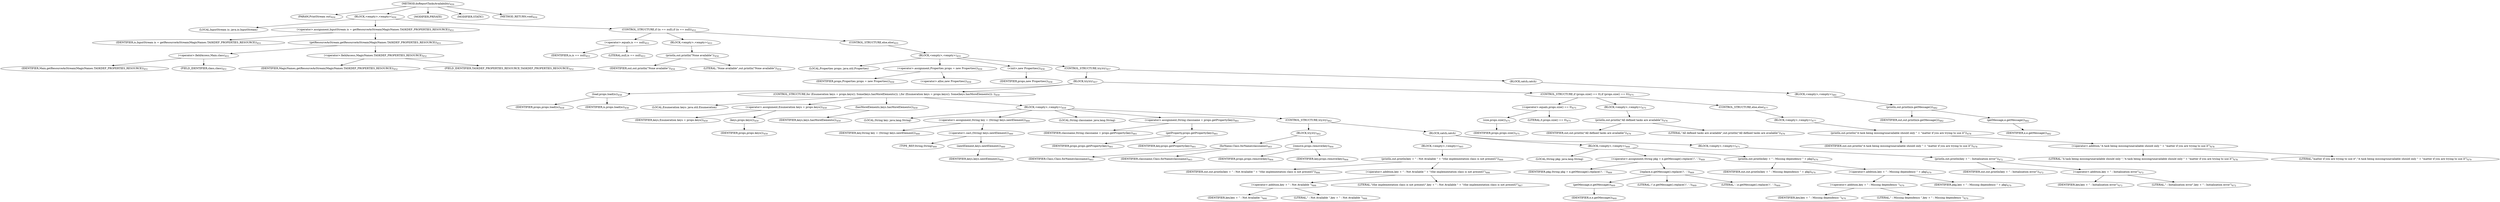 digraph "doReportTasksAvailability" {  
"804" [label = <(METHOD,doReportTasksAvailability)<SUB>450</SUB>> ]
"805" [label = <(PARAM,PrintStream out)<SUB>450</SUB>> ]
"806" [label = <(BLOCK,&lt;empty&gt;,&lt;empty&gt;)<SUB>450</SUB>> ]
"807" [label = <(LOCAL,InputStream is: java.io.InputStream)> ]
"808" [label = <(&lt;operator&gt;.assignment,InputStream is = getResourceAsStream(MagicNames.TASKDEF_PROPERTIES_RESOURCE))<SUB>451</SUB>> ]
"809" [label = <(IDENTIFIER,is,InputStream is = getResourceAsStream(MagicNames.TASKDEF_PROPERTIES_RESOURCE))<SUB>451</SUB>> ]
"810" [label = <(getResourceAsStream,getResourceAsStream(MagicNames.TASKDEF_PROPERTIES_RESOURCE))<SUB>451</SUB>> ]
"811" [label = <(&lt;operator&gt;.fieldAccess,Main.class)<SUB>451</SUB>> ]
"812" [label = <(IDENTIFIER,Main,getResourceAsStream(MagicNames.TASKDEF_PROPERTIES_RESOURCE))<SUB>451</SUB>> ]
"813" [label = <(FIELD_IDENTIFIER,class,class)<SUB>451</SUB>> ]
"814" [label = <(&lt;operator&gt;.fieldAccess,MagicNames.TASKDEF_PROPERTIES_RESOURCE)<SUB>452</SUB>> ]
"815" [label = <(IDENTIFIER,MagicNames,getResourceAsStream(MagicNames.TASKDEF_PROPERTIES_RESOURCE))<SUB>452</SUB>> ]
"816" [label = <(FIELD_IDENTIFIER,TASKDEF_PROPERTIES_RESOURCE,TASKDEF_PROPERTIES_RESOURCE)<SUB>452</SUB>> ]
"817" [label = <(CONTROL_STRUCTURE,if (is == null),if (is == null))<SUB>453</SUB>> ]
"818" [label = <(&lt;operator&gt;.equals,is == null)<SUB>453</SUB>> ]
"819" [label = <(IDENTIFIER,is,is == null)<SUB>453</SUB>> ]
"820" [label = <(LITERAL,null,is == null)<SUB>453</SUB>> ]
"821" [label = <(BLOCK,&lt;empty&gt;,&lt;empty&gt;)<SUB>453</SUB>> ]
"822" [label = <(println,out.println(&quot;None available&quot;))<SUB>454</SUB>> ]
"823" [label = <(IDENTIFIER,out,out.println(&quot;None available&quot;))<SUB>454</SUB>> ]
"824" [label = <(LITERAL,&quot;None available&quot;,out.println(&quot;None available&quot;))<SUB>454</SUB>> ]
"825" [label = <(CONTROL_STRUCTURE,else,else)<SUB>455</SUB>> ]
"826" [label = <(BLOCK,&lt;empty&gt;,&lt;empty&gt;)<SUB>455</SUB>> ]
"12" [label = <(LOCAL,Properties props: java.util.Properties)> ]
"827" [label = <(&lt;operator&gt;.assignment,Properties props = new Properties())<SUB>456</SUB>> ]
"828" [label = <(IDENTIFIER,props,Properties props = new Properties())<SUB>456</SUB>> ]
"829" [label = <(&lt;operator&gt;.alloc,new Properties())<SUB>456</SUB>> ]
"830" [label = <(&lt;init&gt;,new Properties())<SUB>456</SUB>> ]
"11" [label = <(IDENTIFIER,props,new Properties())<SUB>456</SUB>> ]
"831" [label = <(CONTROL_STRUCTURE,try,try)<SUB>457</SUB>> ]
"832" [label = <(BLOCK,try,try)<SUB>457</SUB>> ]
"833" [label = <(load,props.load(is))<SUB>458</SUB>> ]
"834" [label = <(IDENTIFIER,props,props.load(is))<SUB>458</SUB>> ]
"835" [label = <(IDENTIFIER,is,props.load(is))<SUB>458</SUB>> ]
"836" [label = <(CONTROL_STRUCTURE,for (Enumeration keys = props.keys(); Some(keys.hasMoreElements()); ),for (Enumeration keys = props.keys(); Some(keys.hasMoreElements()); ))<SUB>459</SUB>> ]
"837" [label = <(LOCAL,Enumeration keys: java.util.Enumeration)> ]
"838" [label = <(&lt;operator&gt;.assignment,Enumeration keys = props.keys())<SUB>459</SUB>> ]
"839" [label = <(IDENTIFIER,keys,Enumeration keys = props.keys())<SUB>459</SUB>> ]
"840" [label = <(keys,props.keys())<SUB>459</SUB>> ]
"841" [label = <(IDENTIFIER,props,props.keys())<SUB>459</SUB>> ]
"842" [label = <(hasMoreElements,keys.hasMoreElements())<SUB>459</SUB>> ]
"843" [label = <(IDENTIFIER,keys,keys.hasMoreElements())<SUB>459</SUB>> ]
"844" [label = <(BLOCK,&lt;empty&gt;,&lt;empty&gt;)<SUB>459</SUB>> ]
"845" [label = <(LOCAL,String key: java.lang.String)> ]
"846" [label = <(&lt;operator&gt;.assignment,String key = (String) keys.nextElement())<SUB>460</SUB>> ]
"847" [label = <(IDENTIFIER,key,String key = (String) keys.nextElement())<SUB>460</SUB>> ]
"848" [label = <(&lt;operator&gt;.cast,(String) keys.nextElement())<SUB>460</SUB>> ]
"849" [label = <(TYPE_REF,String,String)<SUB>460</SUB>> ]
"850" [label = <(nextElement,keys.nextElement())<SUB>460</SUB>> ]
"851" [label = <(IDENTIFIER,keys,keys.nextElement())<SUB>460</SUB>> ]
"852" [label = <(LOCAL,String classname: java.lang.String)> ]
"853" [label = <(&lt;operator&gt;.assignment,String classname = props.getProperty(key))<SUB>461</SUB>> ]
"854" [label = <(IDENTIFIER,classname,String classname = props.getProperty(key))<SUB>461</SUB>> ]
"855" [label = <(getProperty,props.getProperty(key))<SUB>461</SUB>> ]
"856" [label = <(IDENTIFIER,props,props.getProperty(key))<SUB>461</SUB>> ]
"857" [label = <(IDENTIFIER,key,props.getProperty(key))<SUB>461</SUB>> ]
"858" [label = <(CONTROL_STRUCTURE,try,try)<SUB>462</SUB>> ]
"859" [label = <(BLOCK,try,try)<SUB>462</SUB>> ]
"860" [label = <(forName,Class.forName(classname))<SUB>463</SUB>> ]
"861" [label = <(IDENTIFIER,Class,Class.forName(classname))<SUB>463</SUB>> ]
"862" [label = <(IDENTIFIER,classname,Class.forName(classname))<SUB>463</SUB>> ]
"863" [label = <(remove,props.remove(key))<SUB>464</SUB>> ]
"864" [label = <(IDENTIFIER,props,props.remove(key))<SUB>464</SUB>> ]
"865" [label = <(IDENTIFIER,key,props.remove(key))<SUB>464</SUB>> ]
"866" [label = <(BLOCK,catch,catch)> ]
"867" [label = <(BLOCK,&lt;empty&gt;,&lt;empty&gt;)<SUB>465</SUB>> ]
"868" [label = <(println,out.println(key + &quot; : Not Available &quot; + &quot;(the implementation class is not present)&quot;))<SUB>466</SUB>> ]
"869" [label = <(IDENTIFIER,out,out.println(key + &quot; : Not Available &quot; + &quot;(the implementation class is not present)&quot;))<SUB>466</SUB>> ]
"870" [label = <(&lt;operator&gt;.addition,key + &quot; : Not Available &quot; + &quot;(the implementation class is not present)&quot;)<SUB>466</SUB>> ]
"871" [label = <(&lt;operator&gt;.addition,key + &quot; : Not Available &quot;)<SUB>466</SUB>> ]
"872" [label = <(IDENTIFIER,key,key + &quot; : Not Available &quot;)<SUB>466</SUB>> ]
"873" [label = <(LITERAL,&quot; : Not Available &quot;,key + &quot; : Not Available &quot;)<SUB>466</SUB>> ]
"874" [label = <(LITERAL,&quot;(the implementation class is not present)&quot;,key + &quot; : Not Available &quot; + &quot;(the implementation class is not present)&quot;)<SUB>467</SUB>> ]
"875" [label = <(BLOCK,&lt;empty&gt;,&lt;empty&gt;)<SUB>468</SUB>> ]
"876" [label = <(LOCAL,String pkg: java.lang.String)> ]
"877" [label = <(&lt;operator&gt;.assignment,String pkg = e.getMessage().replace('/', '.'))<SUB>469</SUB>> ]
"878" [label = <(IDENTIFIER,pkg,String pkg = e.getMessage().replace('/', '.'))<SUB>469</SUB>> ]
"879" [label = <(replace,e.getMessage().replace('/', '.'))<SUB>469</SUB>> ]
"880" [label = <(getMessage,e.getMessage())<SUB>469</SUB>> ]
"881" [label = <(IDENTIFIER,e,e.getMessage())<SUB>469</SUB>> ]
"882" [label = <(LITERAL,'/',e.getMessage().replace('/', '.'))<SUB>469</SUB>> ]
"883" [label = <(LITERAL,'.',e.getMessage().replace('/', '.'))<SUB>469</SUB>> ]
"884" [label = <(println,out.println(key + &quot; : Missing dependency &quot; + pkg))<SUB>470</SUB>> ]
"885" [label = <(IDENTIFIER,out,out.println(key + &quot; : Missing dependency &quot; + pkg))<SUB>470</SUB>> ]
"886" [label = <(&lt;operator&gt;.addition,key + &quot; : Missing dependency &quot; + pkg)<SUB>470</SUB>> ]
"887" [label = <(&lt;operator&gt;.addition,key + &quot; : Missing dependency &quot;)<SUB>470</SUB>> ]
"888" [label = <(IDENTIFIER,key,key + &quot; : Missing dependency &quot;)<SUB>470</SUB>> ]
"889" [label = <(LITERAL,&quot; : Missing dependency &quot;,key + &quot; : Missing dependency &quot;)<SUB>470</SUB>> ]
"890" [label = <(IDENTIFIER,pkg,key + &quot; : Missing dependency &quot; + pkg)<SUB>470</SUB>> ]
"891" [label = <(BLOCK,&lt;empty&gt;,&lt;empty&gt;)<SUB>471</SUB>> ]
"892" [label = <(println,out.println(key + &quot; : Initialization error&quot;))<SUB>472</SUB>> ]
"893" [label = <(IDENTIFIER,out,out.println(key + &quot; : Initialization error&quot;))<SUB>472</SUB>> ]
"894" [label = <(&lt;operator&gt;.addition,key + &quot; : Initialization error&quot;)<SUB>472</SUB>> ]
"895" [label = <(IDENTIFIER,key,key + &quot; : Initialization error&quot;)<SUB>472</SUB>> ]
"896" [label = <(LITERAL,&quot; : Initialization error&quot;,key + &quot; : Initialization error&quot;)<SUB>472</SUB>> ]
"897" [label = <(CONTROL_STRUCTURE,if (props.size() == 0),if (props.size() == 0))<SUB>475</SUB>> ]
"898" [label = <(&lt;operator&gt;.equals,props.size() == 0)<SUB>475</SUB>> ]
"899" [label = <(size,props.size())<SUB>475</SUB>> ]
"900" [label = <(IDENTIFIER,props,props.size())<SUB>475</SUB>> ]
"901" [label = <(LITERAL,0,props.size() == 0)<SUB>475</SUB>> ]
"902" [label = <(BLOCK,&lt;empty&gt;,&lt;empty&gt;)<SUB>475</SUB>> ]
"903" [label = <(println,out.println(&quot;All defined tasks are available&quot;))<SUB>476</SUB>> ]
"904" [label = <(IDENTIFIER,out,out.println(&quot;All defined tasks are available&quot;))<SUB>476</SUB>> ]
"905" [label = <(LITERAL,&quot;All defined tasks are available&quot;,out.println(&quot;All defined tasks are available&quot;))<SUB>476</SUB>> ]
"906" [label = <(CONTROL_STRUCTURE,else,else)<SUB>477</SUB>> ]
"907" [label = <(BLOCK,&lt;empty&gt;,&lt;empty&gt;)<SUB>477</SUB>> ]
"908" [label = <(println,out.println(&quot;A task being missing/unavailable should only &quot; + &quot;matter if you are trying to use it&quot;))<SUB>478</SUB>> ]
"909" [label = <(IDENTIFIER,out,out.println(&quot;A task being missing/unavailable should only &quot; + &quot;matter if you are trying to use it&quot;))<SUB>478</SUB>> ]
"910" [label = <(&lt;operator&gt;.addition,&quot;A task being missing/unavailable should only &quot; + &quot;matter if you are trying to use it&quot;)<SUB>478</SUB>> ]
"911" [label = <(LITERAL,&quot;A task being missing/unavailable should only &quot;,&quot;A task being missing/unavailable should only &quot; + &quot;matter if you are trying to use it&quot;)<SUB>478</SUB>> ]
"912" [label = <(LITERAL,&quot;matter if you are trying to use it&quot;,&quot;A task being missing/unavailable should only &quot; + &quot;matter if you are trying to use it&quot;)<SUB>479</SUB>> ]
"913" [label = <(BLOCK,catch,catch)> ]
"914" [label = <(BLOCK,&lt;empty&gt;,&lt;empty&gt;)<SUB>481</SUB>> ]
"915" [label = <(println,out.println(e.getMessage()))<SUB>482</SUB>> ]
"916" [label = <(IDENTIFIER,out,out.println(e.getMessage()))<SUB>482</SUB>> ]
"917" [label = <(getMessage,e.getMessage())<SUB>482</SUB>> ]
"918" [label = <(IDENTIFIER,e,e.getMessage())<SUB>482</SUB>> ]
"919" [label = <(MODIFIER,PRIVATE)> ]
"920" [label = <(MODIFIER,STATIC)> ]
"921" [label = <(METHOD_RETURN,void)<SUB>450</SUB>> ]
  "804" -> "805" 
  "804" -> "806" 
  "804" -> "919" 
  "804" -> "920" 
  "804" -> "921" 
  "806" -> "807" 
  "806" -> "808" 
  "806" -> "817" 
  "808" -> "809" 
  "808" -> "810" 
  "810" -> "811" 
  "810" -> "814" 
  "811" -> "812" 
  "811" -> "813" 
  "814" -> "815" 
  "814" -> "816" 
  "817" -> "818" 
  "817" -> "821" 
  "817" -> "825" 
  "818" -> "819" 
  "818" -> "820" 
  "821" -> "822" 
  "822" -> "823" 
  "822" -> "824" 
  "825" -> "826" 
  "826" -> "12" 
  "826" -> "827" 
  "826" -> "830" 
  "826" -> "831" 
  "827" -> "828" 
  "827" -> "829" 
  "830" -> "11" 
  "831" -> "832" 
  "831" -> "913" 
  "832" -> "833" 
  "832" -> "836" 
  "832" -> "897" 
  "833" -> "834" 
  "833" -> "835" 
  "836" -> "837" 
  "836" -> "838" 
  "836" -> "842" 
  "836" -> "844" 
  "838" -> "839" 
  "838" -> "840" 
  "840" -> "841" 
  "842" -> "843" 
  "844" -> "845" 
  "844" -> "846" 
  "844" -> "852" 
  "844" -> "853" 
  "844" -> "858" 
  "846" -> "847" 
  "846" -> "848" 
  "848" -> "849" 
  "848" -> "850" 
  "850" -> "851" 
  "853" -> "854" 
  "853" -> "855" 
  "855" -> "856" 
  "855" -> "857" 
  "858" -> "859" 
  "858" -> "866" 
  "859" -> "860" 
  "859" -> "863" 
  "860" -> "861" 
  "860" -> "862" 
  "863" -> "864" 
  "863" -> "865" 
  "866" -> "867" 
  "866" -> "875" 
  "866" -> "891" 
  "867" -> "868" 
  "868" -> "869" 
  "868" -> "870" 
  "870" -> "871" 
  "870" -> "874" 
  "871" -> "872" 
  "871" -> "873" 
  "875" -> "876" 
  "875" -> "877" 
  "875" -> "884" 
  "877" -> "878" 
  "877" -> "879" 
  "879" -> "880" 
  "879" -> "882" 
  "879" -> "883" 
  "880" -> "881" 
  "884" -> "885" 
  "884" -> "886" 
  "886" -> "887" 
  "886" -> "890" 
  "887" -> "888" 
  "887" -> "889" 
  "891" -> "892" 
  "892" -> "893" 
  "892" -> "894" 
  "894" -> "895" 
  "894" -> "896" 
  "897" -> "898" 
  "897" -> "902" 
  "897" -> "906" 
  "898" -> "899" 
  "898" -> "901" 
  "899" -> "900" 
  "902" -> "903" 
  "903" -> "904" 
  "903" -> "905" 
  "906" -> "907" 
  "907" -> "908" 
  "908" -> "909" 
  "908" -> "910" 
  "910" -> "911" 
  "910" -> "912" 
  "913" -> "914" 
  "914" -> "915" 
  "915" -> "916" 
  "915" -> "917" 
  "917" -> "918" 
}
